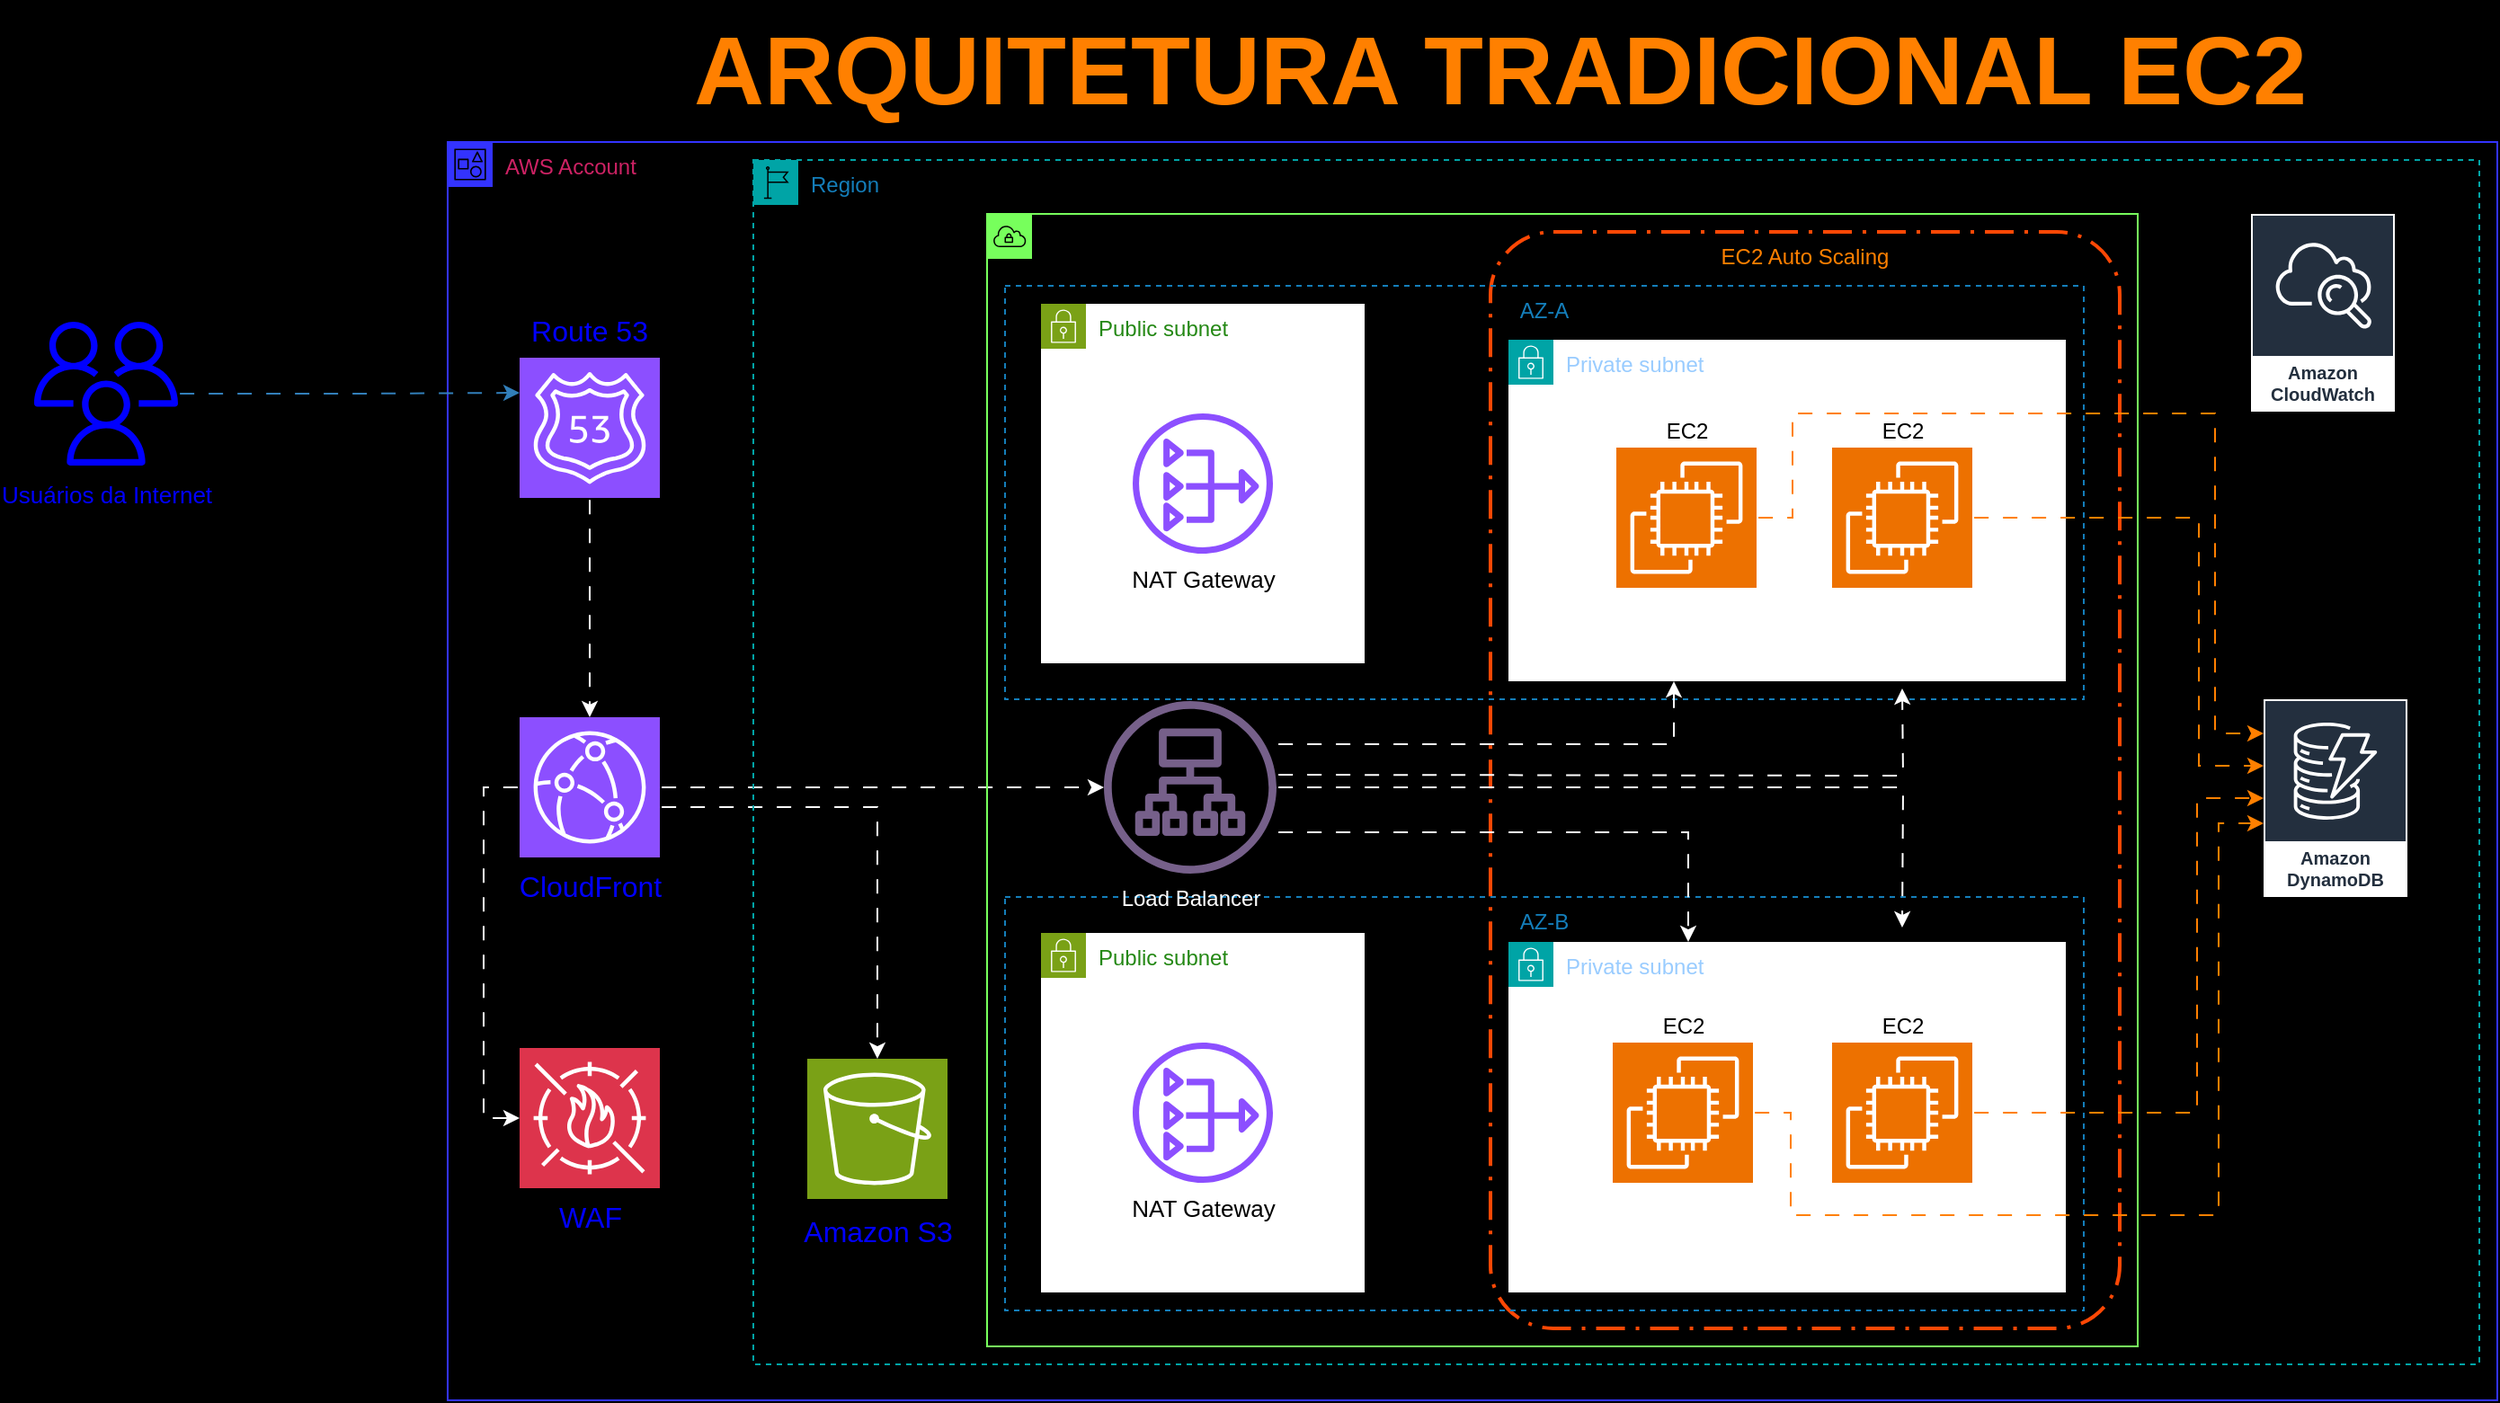 <mxfile version="23.0.2" type="github">
  <diagram name="Página-1" id="kMyCryzCjlZtuE0b1COW">
    <mxGraphModel dx="1112" dy="1016" grid="0" gridSize="10" guides="1" tooltips="1" connect="1" arrows="1" fold="1" page="0" pageScale="1" pageWidth="827" pageHeight="1169" background="#000000" math="0" shadow="0">
      <root>
        <mxCell id="0" />
        <mxCell id="1" parent="0" />
        <mxCell id="KKLyxtKwrYKtgZyWks97-2" value="AWS Account" style="points=[[0,0],[0.25,0],[0.5,0],[0.75,0],[1,0],[1,0.25],[1,0.5],[1,0.75],[1,1],[0.75,1],[0.5,1],[0.25,1],[0,1],[0,0.75],[0,0.5],[0,0.25]];outlineConnect=0;gradientColor=none;html=1;whiteSpace=wrap;fontSize=12;fontStyle=0;container=1;pointerEvents=0;collapsible=0;recursiveResize=0;shape=mxgraph.aws4.group;grIcon=mxgraph.aws4.group_account;strokeColor=#3333FF;fillColor=none;verticalAlign=top;align=left;spacingLeft=30;fontColor=#CD2264;dashed=0;horizontal=1;" vertex="1" parent="1">
          <mxGeometry x="20" y="90" width="1140" height="700" as="geometry" />
        </mxCell>
        <mxCell id="KKLyxtKwrYKtgZyWks97-9" style="edgeStyle=orthogonalEdgeStyle;rounded=0;orthogonalLoop=1;jettySize=auto;html=1;flowAnimation=1;fillColor=#76608a;strokeColor=#FFFFFF;fontColor=#FFFFFF;" edge="1" parent="KKLyxtKwrYKtgZyWks97-2" source="KKLyxtKwrYKtgZyWks97-7" target="KKLyxtKwrYKtgZyWks97-8">
          <mxGeometry relative="1" as="geometry" />
        </mxCell>
        <mxCell id="KKLyxtKwrYKtgZyWks97-19" style="edgeStyle=orthogonalEdgeStyle;rounded=0;orthogonalLoop=1;jettySize=auto;html=1;flowAnimation=1;fillColor=#76608a;strokeColor=#FFFFFF;" edge="1" parent="KKLyxtKwrYKtgZyWks97-2" source="KKLyxtKwrYKtgZyWks97-8" target="KKLyxtKwrYKtgZyWks97-17">
          <mxGeometry relative="1" as="geometry">
            <Array as="points">
              <mxPoint x="239" y="370" />
            </Array>
          </mxGeometry>
        </mxCell>
        <mxCell id="KKLyxtKwrYKtgZyWks97-35" style="edgeStyle=orthogonalEdgeStyle;rounded=0;orthogonalLoop=1;jettySize=auto;html=1;flowAnimation=1;fillColor=#76608a;strokeColor=#FFFFFF;" edge="1" parent="KKLyxtKwrYKtgZyWks97-2" source="KKLyxtKwrYKtgZyWks97-8" target="KKLyxtKwrYKtgZyWks97-34">
          <mxGeometry relative="1" as="geometry" />
        </mxCell>
        <mxCell id="KKLyxtKwrYKtgZyWks97-8" value="CloudFront" style="sketch=0;points=[[0,0,0],[0.25,0,0],[0.5,0,0],[0.75,0,0],[1,0,0],[0,1,0],[0.25,1,0],[0.5,1,0],[0.75,1,0],[1,1,0],[0,0.25,0],[0,0.5,0],[0,0.75,0],[1,0.25,0],[1,0.5,0],[1,0.75,0]];outlineConnect=0;fontColor=#0000FF;fillColor=#8C4FFF;strokeColor=#ffffff;dashed=0;verticalLabelPosition=bottom;verticalAlign=top;align=center;html=1;fontSize=16;fontStyle=0;aspect=fixed;shape=mxgraph.aws4.resourceIcon;resIcon=mxgraph.aws4.cloudfront;" vertex="1" parent="KKLyxtKwrYKtgZyWks97-2">
          <mxGeometry x="40" y="320" width="78" height="78" as="geometry" />
        </mxCell>
        <mxCell id="KKLyxtKwrYKtgZyWks97-7" value="Route 53" style="sketch=0;points=[[0,0,0],[0.25,0,0],[0.5,0,0],[0.75,0,0],[1,0,0],[0,1,0],[0.25,1,0],[0.5,1,0],[0.75,1,0],[1,1,0],[0,0.25,0],[0,0.5,0],[0,0.75,0],[1,0.25,0],[1,0.5,0],[1,0.75,0]];outlineConnect=0;fontColor=#0000FF;fillColor=#8C4FFF;strokeColor=#ffffff;dashed=0;verticalLabelPosition=top;verticalAlign=bottom;align=center;fontSize=16;fontStyle=0;aspect=fixed;shape=mxgraph.aws4.resourceIcon;resIcon=mxgraph.aws4.route_53;horizontal=1;whiteSpace=wrap;html=1;flipV=0;flipH=0;labelPosition=center;spacingTop=2;spacing=5;" vertex="1" parent="KKLyxtKwrYKtgZyWks97-2">
          <mxGeometry x="40" y="120" width="78" height="78" as="geometry" />
        </mxCell>
        <mxCell id="KKLyxtKwrYKtgZyWks97-16" value="Region" style="points=[[0,0],[0.25,0],[0.5,0],[0.75,0],[1,0],[1,0.25],[1,0.5],[1,0.75],[1,1],[0.75,1],[0.5,1],[0.25,1],[0,1],[0,0.75],[0,0.5],[0,0.25]];outlineConnect=0;gradientColor=none;html=1;whiteSpace=wrap;fontSize=12;fontStyle=0;container=1;pointerEvents=0;collapsible=0;recursiveResize=0;shape=mxgraph.aws4.group;grIcon=mxgraph.aws4.group_region;strokeColor=#00A4A6;fillColor=none;verticalAlign=top;align=left;spacingLeft=30;fontColor=#147EBA;dashed=1;" vertex="1" parent="KKLyxtKwrYKtgZyWks97-2">
          <mxGeometry x="170" y="10" width="960" height="670" as="geometry" />
        </mxCell>
        <mxCell id="KKLyxtKwrYKtgZyWks97-31" value="EC2 Auto Scaling" style="rounded=1;arcSize=10;dashed=1;fillColor=none;dashPattern=8 3 1 3;strokeWidth=2;fontColor=#FF8000;strokeColor=#ff4805;verticalAlign=top;" vertex="1" parent="KKLyxtKwrYKtgZyWks97-16">
          <mxGeometry x="410" y="40" width="350" height="610" as="geometry" />
        </mxCell>
        <mxCell id="KKLyxtKwrYKtgZyWks97-37" value="AZ-A" style="fillColor=none;strokeColor=#147EBA;dashed=1;verticalAlign=top;fontStyle=0;fontColor=#147EBA;whiteSpace=wrap;html=1;" vertex="1" parent="KKLyxtKwrYKtgZyWks97-16">
          <mxGeometry x="140" y="70" width="600" height="230" as="geometry" />
        </mxCell>
        <mxCell id="KKLyxtKwrYKtgZyWks97-38" value="AZ-B" style="fillColor=none;strokeColor=#147EBA;dashed=1;verticalAlign=top;fontStyle=0;fontColor=#147EBA;whiteSpace=wrap;html=1;" vertex="1" parent="KKLyxtKwrYKtgZyWks97-16">
          <mxGeometry x="140" y="410" width="600" height="230" as="geometry" />
        </mxCell>
        <mxCell id="KKLyxtKwrYKtgZyWks97-18" value="VPC" style="sketch=0;outlineConnect=0;html=1;whiteSpace=wrap;fontSize=12;fontStyle=0;shape=mxgraph.aws4.group;grIcon=mxgraph.aws4.group_vpc;verticalAlign=top;align=left;spacingLeft=30;dashed=0;fillColor=none;strokeColor=#77FF5C;" vertex="1" parent="KKLyxtKwrYKtgZyWks97-16">
          <mxGeometry x="130" y="30" width="640" height="630" as="geometry" />
        </mxCell>
        <mxCell id="KKLyxtKwrYKtgZyWks97-17" value="Amazon S3" style="sketch=0;points=[[0,0,0],[0.25,0,0],[0.5,0,0],[0.75,0,0],[1,0,0],[0,1,0],[0.25,1,0],[0.5,1,0],[0.75,1,0],[1,1,0],[0,0.25,0],[0,0.5,0],[0,0.75,0],[1,0.25,0],[1,0.5,0],[1,0.75,0]];outlineConnect=0;fontColor=#0000FF;fillColor=#7AA116;strokeColor=#ffffff;dashed=0;verticalLabelPosition=bottom;verticalAlign=top;align=center;html=1;fontSize=16;fontStyle=0;aspect=fixed;shape=mxgraph.aws4.resourceIcon;resIcon=mxgraph.aws4.s3;spacingTop=2;" vertex="1" parent="KKLyxtKwrYKtgZyWks97-16">
          <mxGeometry x="30" y="500" width="78" height="78" as="geometry" />
        </mxCell>
        <mxCell id="KKLyxtKwrYKtgZyWks97-28" value="Public subnet" style="points=[[0,0],[0.25,0],[0.5,0],[0.75,0],[1,0],[1,0.25],[1,0.5],[1,0.75],[1,1],[0.75,1],[0.5,1],[0.25,1],[0,1],[0,0.75],[0,0.5],[0,0.25]];outlineConnect=0;gradientColor=none;html=1;whiteSpace=wrap;fontSize=12;fontStyle=0;container=1;pointerEvents=0;collapsible=0;recursiveResize=0;shape=mxgraph.aws4.group;grIcon=mxgraph.aws4.group_security_group;grStroke=0;strokeColor=#7AA116;fillColor=#FFFFFF;verticalAlign=top;align=left;spacingLeft=30;fontColor=#248814;dashed=0;" vertex="1" parent="KKLyxtKwrYKtgZyWks97-16">
          <mxGeometry x="160" y="80" width="180" height="200" as="geometry" />
        </mxCell>
        <mxCell id="KKLyxtKwrYKtgZyWks97-29" value="&lt;font style=&quot;font-size: 13px;&quot;&gt;NAT Gateway&lt;/font&gt;" style="sketch=0;outlineConnect=0;fontColor=#000000;gradientColor=none;fillColor=#8C4FFF;strokeColor=none;dashed=0;verticalLabelPosition=bottom;verticalAlign=top;align=center;html=1;fontSize=12;fontStyle=0;aspect=fixed;pointerEvents=1;shape=mxgraph.aws4.nat_gateway;" vertex="1" parent="KKLyxtKwrYKtgZyWks97-28">
          <mxGeometry x="51" y="61" width="78" height="78" as="geometry" />
        </mxCell>
        <mxCell id="KKLyxtKwrYKtgZyWks97-32" value="Public subnet" style="points=[[0,0],[0.25,0],[0.5,0],[0.75,0],[1,0],[1,0.25],[1,0.5],[1,0.75],[1,1],[0.75,1],[0.5,1],[0.25,1],[0,1],[0,0.75],[0,0.5],[0,0.25]];outlineConnect=0;gradientColor=none;html=1;whiteSpace=wrap;fontSize=12;fontStyle=0;container=1;pointerEvents=0;collapsible=0;recursiveResize=0;shape=mxgraph.aws4.group;grIcon=mxgraph.aws4.group_security_group;grStroke=0;strokeColor=#7AA116;fillColor=#FFFFFF;verticalAlign=top;align=left;spacingLeft=30;fontColor=#248814;dashed=0;" vertex="1" parent="KKLyxtKwrYKtgZyWks97-16">
          <mxGeometry x="160" y="430" width="180" height="200" as="geometry" />
        </mxCell>
        <mxCell id="KKLyxtKwrYKtgZyWks97-33" value="&lt;font style=&quot;font-size: 13px;&quot;&gt;NAT Gateway&lt;/font&gt;" style="sketch=0;outlineConnect=0;fontColor=#000000;gradientColor=none;fillColor=#8C4FFF;strokeColor=none;dashed=0;verticalLabelPosition=bottom;verticalAlign=top;align=center;html=1;fontSize=12;fontStyle=0;aspect=fixed;pointerEvents=1;shape=mxgraph.aws4.nat_gateway;" vertex="1" parent="KKLyxtKwrYKtgZyWks97-32">
          <mxGeometry x="51" y="61" width="78" height="78" as="geometry" />
        </mxCell>
        <mxCell id="KKLyxtKwrYKtgZyWks97-55" style="edgeStyle=orthogonalEdgeStyle;rounded=0;orthogonalLoop=1;jettySize=auto;html=1;flowAnimation=1;fillColor=#76608a;strokeColor=#FFFFFF;" edge="1" parent="KKLyxtKwrYKtgZyWks97-16" source="KKLyxtKwrYKtgZyWks97-34" target="KKLyxtKwrYKtgZyWks97-41">
          <mxGeometry relative="1" as="geometry">
            <mxPoint x="515" y="429" as="targetPoint" />
            <Array as="points">
              <mxPoint x="520" y="374" />
            </Array>
          </mxGeometry>
        </mxCell>
        <mxCell id="KKLyxtKwrYKtgZyWks97-34" value="Load Balancer&lt;br&gt;" style="sketch=0;outlineConnect=0;fontColor=#ffffff;fillColor=#76608a;strokeColor=#432D57;dashed=0;verticalLabelPosition=bottom;verticalAlign=top;align=center;html=1;fontSize=12;fontStyle=0;aspect=fixed;pointerEvents=1;shape=mxgraph.aws4.application_load_balancer;" vertex="1" parent="KKLyxtKwrYKtgZyWks97-16">
          <mxGeometry x="195" y="301" width="96" height="96" as="geometry" />
        </mxCell>
        <mxCell id="KKLyxtKwrYKtgZyWks97-45" value="EC2" style="sketch=0;points=[[0,0,0],[0.25,0,0],[0.5,0,0],[0.75,0,0],[1,0,0],[0,1,0],[0.25,1,0],[0.5,1,0],[0.75,1,0],[1,1,0],[0,0.25,0],[0,0.5,0],[0,0.75,0],[1,0.25,0],[1,0.5,0],[1,0.75,0]];outlineConnect=0;fontColor=#FFFFFF;fillColor=#ED7100;strokeColor=#ffffff;dashed=0;verticalLabelPosition=top;verticalAlign=bottom;align=center;html=1;fontSize=12;fontStyle=0;aspect=fixed;shape=mxgraph.aws4.resourceIcon;resIcon=mxgraph.aws4.ec2;labelPosition=center;" vertex="1" parent="KKLyxtKwrYKtgZyWks97-16">
          <mxGeometry x="480" y="491" width="78" height="78" as="geometry" />
        </mxCell>
        <mxCell id="KKLyxtKwrYKtgZyWks97-48" style="edgeStyle=orthogonalEdgeStyle;rounded=0;orthogonalLoop=1;jettySize=auto;html=1;flowAnimation=1;fillColor=#76608a;strokeColor=#FFFFFF;" edge="1" parent="KKLyxtKwrYKtgZyWks97-16" source="KKLyxtKwrYKtgZyWks97-34" target="KKLyxtKwrYKtgZyWks97-40">
          <mxGeometry relative="1" as="geometry">
            <mxPoint x="522" y="311" as="targetPoint" />
            <Array as="points">
              <mxPoint x="512" y="325" />
            </Array>
          </mxGeometry>
        </mxCell>
        <mxCell id="KKLyxtKwrYKtgZyWks97-50" style="edgeStyle=orthogonalEdgeStyle;rounded=0;orthogonalLoop=1;jettySize=auto;html=1;flowAnimation=1;fillColor=#76608a;strokeColor=#FFFFFF;" edge="1" parent="KKLyxtKwrYKtgZyWks97-16">
          <mxGeometry relative="1" as="geometry">
            <mxPoint x="291" y="342" as="sourcePoint" />
            <mxPoint x="639" y="294" as="targetPoint" />
          </mxGeometry>
        </mxCell>
        <mxCell id="KKLyxtKwrYKtgZyWks97-54" style="edgeStyle=orthogonalEdgeStyle;rounded=0;orthogonalLoop=1;jettySize=auto;html=1;flowAnimation=1;fillColor=#76608a;strokeColor=#FFFFFF;" edge="1" parent="KKLyxtKwrYKtgZyWks97-16" source="KKLyxtKwrYKtgZyWks97-34">
          <mxGeometry relative="1" as="geometry">
            <mxPoint x="639" y="427" as="targetPoint" />
          </mxGeometry>
        </mxCell>
        <mxCell id="KKLyxtKwrYKtgZyWks97-41" value="Private subnet" style="points=[[0,0],[0.25,0],[0.5,0],[0.75,0],[1,0],[1,0.25],[1,0.5],[1,0.75],[1,1],[0.75,1],[0.5,1],[0.25,1],[0,1],[0,0.75],[0,0.5],[0,0.25]];outlineConnect=0;gradientColor=none;html=1;whiteSpace=wrap;fontSize=12;fontStyle=0;container=1;pointerEvents=0;collapsible=0;recursiveResize=0;shape=mxgraph.aws4.group;grIcon=mxgraph.aws4.group_security_group;grStroke=0;strokeColor=#00A4A6;fillColor=#FFFFFF;verticalAlign=top;align=left;spacingLeft=30;fontColor=#99CCFF;dashed=0;" vertex="1" parent="KKLyxtKwrYKtgZyWks97-16">
          <mxGeometry x="420" y="435" width="310" height="195" as="geometry" />
        </mxCell>
        <mxCell id="KKLyxtKwrYKtgZyWks97-44" value="EC2" style="sketch=0;points=[[0,0,0],[0.25,0,0],[0.5,0,0],[0.75,0,0],[1,0,0],[0,1,0],[0.25,1,0],[0.5,1,0],[0.75,1,0],[1,1,0],[0,0.25,0],[0,0.5,0],[0,0.75,0],[1,0.25,0],[1,0.5,0],[1,0.75,0]];outlineConnect=0;fontColor=#000000;fillColor=#ED7100;strokeColor=#ffffff;dashed=0;verticalLabelPosition=top;verticalAlign=bottom;align=center;html=1;fontSize=12;fontStyle=0;aspect=fixed;shape=mxgraph.aws4.resourceIcon;resIcon=mxgraph.aws4.ec2;labelPosition=center;" vertex="1" parent="KKLyxtKwrYKtgZyWks97-41">
          <mxGeometry x="180" y="56" width="78" height="78" as="geometry" />
        </mxCell>
        <mxCell id="KKLyxtKwrYKtgZyWks97-56" value="EC2" style="sketch=0;points=[[0,0,0],[0.25,0,0],[0.5,0,0],[0.75,0,0],[1,0,0],[0,1,0],[0.25,1,0],[0.5,1,0],[0.75,1,0],[1,1,0],[0,0.25,0],[0,0.5,0],[0,0.75,0],[1,0.25,0],[1,0.5,0],[1,0.75,0]];outlineConnect=0;fontColor=#000000;fillColor=#ED7100;strokeColor=#ffffff;dashed=0;verticalLabelPosition=top;verticalAlign=bottom;align=center;html=1;fontSize=12;fontStyle=0;aspect=fixed;shape=mxgraph.aws4.resourceIcon;resIcon=mxgraph.aws4.ec2;labelPosition=center;" vertex="1" parent="KKLyxtKwrYKtgZyWks97-41">
          <mxGeometry x="58" y="56" width="78" height="78" as="geometry" />
        </mxCell>
        <mxCell id="KKLyxtKwrYKtgZyWks97-40" value="Private subnet" style="points=[[0,0],[0.25,0],[0.5,0],[0.75,0],[1,0],[1,0.25],[1,0.5],[1,0.75],[1,1],[0.75,1],[0.5,1],[0.25,1],[0,1],[0,0.75],[0,0.5],[0,0.25]];outlineConnect=0;gradientColor=none;html=1;whiteSpace=wrap;fontSize=12;fontStyle=0;container=1;pointerEvents=0;collapsible=0;recursiveResize=0;shape=mxgraph.aws4.group;grIcon=mxgraph.aws4.group_security_group;grStroke=0;strokeColor=#00A4A6;fillColor=#FFFFFF;verticalAlign=top;align=left;spacingLeft=30;fontColor=#99CCFF;dashed=0;" vertex="1" parent="KKLyxtKwrYKtgZyWks97-16">
          <mxGeometry x="420" y="100" width="310" height="190" as="geometry" />
        </mxCell>
        <mxCell id="KKLyxtKwrYKtgZyWks97-42" value="EC2" style="sketch=0;points=[[0,0,0],[0.25,0,0],[0.5,0,0],[0.75,0,0],[1,0,0],[0,1,0],[0.25,1,0],[0.5,1,0],[0.75,1,0],[1,1,0],[0,0.25,0],[0,0.5,0],[0,0.75,0],[1,0.25,0],[1,0.5,0],[1,0.75,0]];outlineConnect=0;fontColor=#000000;fillColor=#ED7100;strokeColor=#ffffff;dashed=0;verticalLabelPosition=top;verticalAlign=bottom;align=center;html=1;fontSize=12;fontStyle=0;aspect=fixed;shape=mxgraph.aws4.resourceIcon;resIcon=mxgraph.aws4.ec2;labelPosition=center;" vertex="1" parent="KKLyxtKwrYKtgZyWks97-40">
          <mxGeometry x="60" y="60" width="78" height="78" as="geometry" />
        </mxCell>
        <mxCell id="KKLyxtKwrYKtgZyWks97-43" value="EC2" style="sketch=0;points=[[0,0,0],[0.25,0,0],[0.5,0,0],[0.75,0,0],[1,0,0],[0,1,0],[0.25,1,0],[0.5,1,0],[0.75,1,0],[1,1,0],[0,0.25,0],[0,0.5,0],[0,0.75,0],[1,0.25,0],[1,0.5,0],[1,0.75,0]];outlineConnect=0;fontColor=#000000;fillColor=#ED7100;strokeColor=#ffffff;dashed=0;verticalLabelPosition=top;verticalAlign=bottom;align=center;html=1;fontSize=12;fontStyle=0;aspect=fixed;shape=mxgraph.aws4.resourceIcon;resIcon=mxgraph.aws4.ec2;labelPosition=center;" vertex="1" parent="KKLyxtKwrYKtgZyWks97-40">
          <mxGeometry x="180" y="60" width="78" height="78" as="geometry" />
        </mxCell>
        <mxCell id="KKLyxtKwrYKtgZyWks97-57" value="Amazon CloudWatch" style="sketch=0;outlineConnect=0;fontColor=#232F3E;gradientColor=none;strokeColor=#ffffff;fillColor=#232F3E;dashed=0;verticalLabelPosition=middle;verticalAlign=bottom;align=center;html=1;whiteSpace=wrap;fontSize=10;fontStyle=1;spacing=3;shape=mxgraph.aws4.productIcon;prIcon=mxgraph.aws4.cloudwatch;" vertex="1" parent="KKLyxtKwrYKtgZyWks97-16">
          <mxGeometry x="833" y="30" width="80" height="110" as="geometry" />
        </mxCell>
        <mxCell id="KKLyxtKwrYKtgZyWks97-58" value="Amazon DynamoDB" style="sketch=0;outlineConnect=0;fontColor=#232F3E;gradientColor=none;strokeColor=#ffffff;fillColor=#232F3E;dashed=0;verticalLabelPosition=middle;verticalAlign=bottom;align=center;html=1;whiteSpace=wrap;fontSize=10;fontStyle=1;spacing=3;shape=mxgraph.aws4.productIcon;prIcon=mxgraph.aws4.dynamodb;" vertex="1" parent="KKLyxtKwrYKtgZyWks97-16">
          <mxGeometry x="840" y="300" width="80" height="110" as="geometry" />
        </mxCell>
        <mxCell id="KKLyxtKwrYKtgZyWks97-60" style="edgeStyle=orthogonalEdgeStyle;rounded=0;orthogonalLoop=1;jettySize=auto;html=1;strokeColor=#FF8000;flowAnimation=1;" edge="1" parent="KKLyxtKwrYKtgZyWks97-16" source="KKLyxtKwrYKtgZyWks97-42" target="KKLyxtKwrYKtgZyWks97-58">
          <mxGeometry relative="1" as="geometry">
            <Array as="points">
              <mxPoint x="578" y="199" />
              <mxPoint x="578" y="141" />
              <mxPoint x="813" y="141" />
              <mxPoint x="813" y="319" />
            </Array>
          </mxGeometry>
        </mxCell>
        <mxCell id="KKLyxtKwrYKtgZyWks97-61" style="edgeStyle=orthogonalEdgeStyle;rounded=0;orthogonalLoop=1;jettySize=auto;html=1;strokeColor=#FF8000;flowAnimation=1;" edge="1" parent="KKLyxtKwrYKtgZyWks97-16" source="KKLyxtKwrYKtgZyWks97-43" target="KKLyxtKwrYKtgZyWks97-58">
          <mxGeometry relative="1" as="geometry">
            <Array as="points">
              <mxPoint x="804" y="199" />
              <mxPoint x="804" y="337" />
            </Array>
          </mxGeometry>
        </mxCell>
        <mxCell id="KKLyxtKwrYKtgZyWks97-62" style="edgeStyle=orthogonalEdgeStyle;rounded=0;orthogonalLoop=1;jettySize=auto;html=1;fillColor=#fa6800;strokeColor=#FF8000;flowAnimation=1;" edge="1" parent="KKLyxtKwrYKtgZyWks97-16" source="KKLyxtKwrYKtgZyWks97-44" target="KKLyxtKwrYKtgZyWks97-58">
          <mxGeometry relative="1" as="geometry">
            <Array as="points">
              <mxPoint x="803" y="530" />
              <mxPoint x="803" y="355" />
            </Array>
          </mxGeometry>
        </mxCell>
        <mxCell id="KKLyxtKwrYKtgZyWks97-64" style="edgeStyle=orthogonalEdgeStyle;rounded=0;orthogonalLoop=1;jettySize=auto;html=1;exitX=1;exitY=0.5;exitDx=0;exitDy=0;exitPerimeter=0;strokeColor=#FF8000;flowAnimation=1;" edge="1" parent="KKLyxtKwrYKtgZyWks97-16" source="KKLyxtKwrYKtgZyWks97-56" target="KKLyxtKwrYKtgZyWks97-58">
          <mxGeometry relative="1" as="geometry">
            <Array as="points">
              <mxPoint x="577" y="530" />
              <mxPoint x="577" y="587" />
              <mxPoint x="815" y="587" />
              <mxPoint x="815" y="369" />
            </Array>
          </mxGeometry>
        </mxCell>
        <mxCell id="KKLyxtKwrYKtgZyWks97-65" value="WAF" style="sketch=0;points=[[0,0,0],[0.25,0,0],[0.5,0,0],[0.75,0,0],[1,0,0],[0,1,0],[0.25,1,0],[0.5,1,0],[0.75,1,0],[1,1,0],[0,0.25,0],[0,0.5,0],[0,0.75,0],[1,0.25,0],[1,0.5,0],[1,0.75,0]];outlineConnect=0;fontColor=#0000FF;fillColor=#DD344C;strokeColor=#ffffff;dashed=0;verticalLabelPosition=bottom;verticalAlign=top;align=center;html=1;fontSize=16;fontStyle=0;aspect=fixed;shape=mxgraph.aws4.resourceIcon;resIcon=mxgraph.aws4.waf;" vertex="1" parent="KKLyxtKwrYKtgZyWks97-2">
          <mxGeometry x="40" y="504" width="78" height="78" as="geometry" />
        </mxCell>
        <mxCell id="KKLyxtKwrYKtgZyWks97-68" style="edgeStyle=orthogonalEdgeStyle;rounded=0;orthogonalLoop=1;jettySize=auto;html=1;exitX=0;exitY=0.5;exitDx=0;exitDy=0;exitPerimeter=0;entryX=0;entryY=0.5;entryDx=0;entryDy=0;entryPerimeter=0;flowAnimation=1;fillColor=#76608a;strokeColor=#FFFFFF;" edge="1" parent="KKLyxtKwrYKtgZyWks97-2" source="KKLyxtKwrYKtgZyWks97-8" target="KKLyxtKwrYKtgZyWks97-65">
          <mxGeometry relative="1" as="geometry" />
        </mxCell>
        <object label="Usuários da Internet&lt;br style=&quot;font-size: 13px;&quot;&gt;" id="KKLyxtKwrYKtgZyWks97-4">
          <mxCell style="sketch=0;outlineConnect=0;fontColor=#0000FF;gradientColor=none;fillColor=#0000FF;strokeColor=none;dashed=0;verticalLabelPosition=bottom;verticalAlign=top;align=center;html=1;fontSize=13;fontStyle=0;aspect=fixed;pointerEvents=1;shape=mxgraph.aws4.users;labelBackgroundColor=none;labelBorderColor=none;spacingTop=2;" vertex="1" parent="1">
            <mxGeometry x="-210" y="190" width="80" height="80" as="geometry" />
          </mxCell>
        </object>
        <mxCell id="KKLyxtKwrYKtgZyWks97-12" style="edgeStyle=orthogonalEdgeStyle;rounded=0;orthogonalLoop=1;jettySize=auto;html=1;entryX=0;entryY=0.25;entryDx=0;entryDy=0;entryPerimeter=0;flowAnimation=1;strokeColor=#327FBA;" edge="1" parent="1" source="KKLyxtKwrYKtgZyWks97-4" target="KKLyxtKwrYKtgZyWks97-7">
          <mxGeometry relative="1" as="geometry" />
        </mxCell>
        <mxCell id="KKLyxtKwrYKtgZyWks97-70" value="ARQUITETURA TRADICIONAL EC2" style="text;html=1;align=center;verticalAlign=middle;resizable=0;points=[];autosize=1;strokeColor=none;fillColor=none;fontSize=54;fontColor=#FF8000;fontStyle=1" vertex="1" parent="1">
          <mxGeometry x="147" y="11" width="915" height="77" as="geometry" />
        </mxCell>
      </root>
    </mxGraphModel>
  </diagram>
</mxfile>
